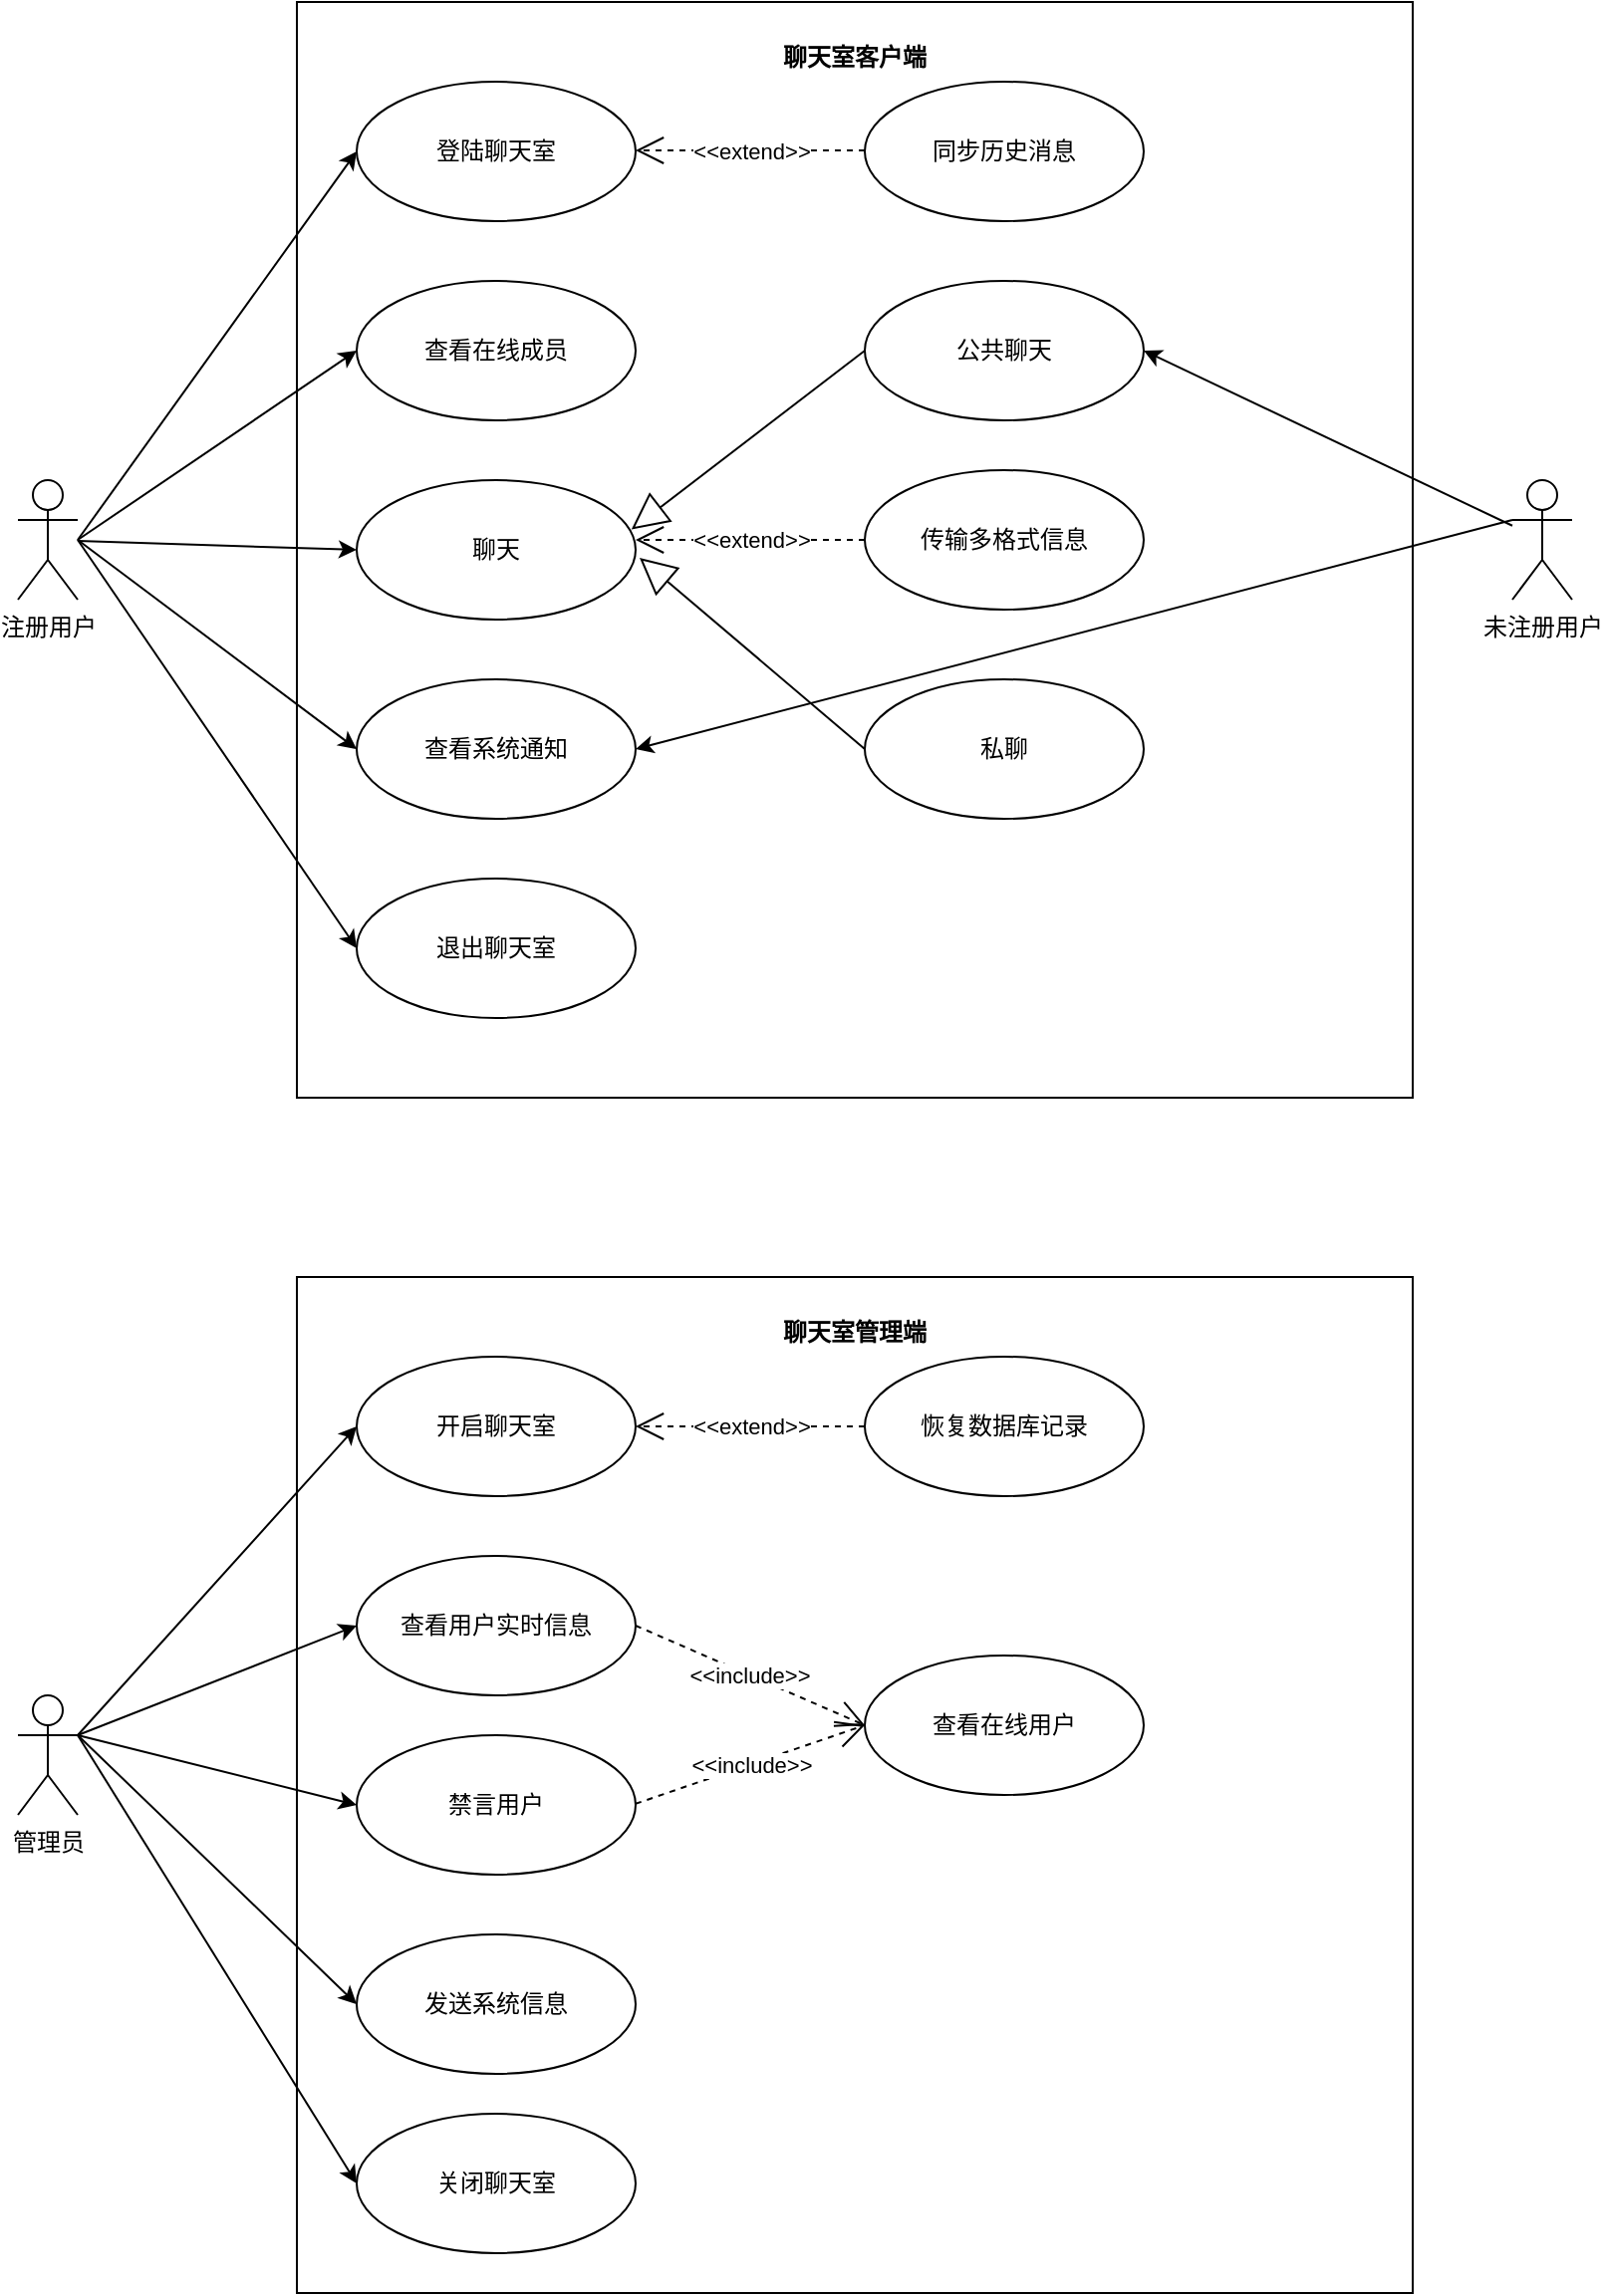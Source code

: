 <mxfile version="13.1.3">
    <diagram id="6hGFLwfOUW9BJ-s0fimq" name="Page-1">
        <mxGraphModel dx="769" dy="452" grid="1" gridSize="10" guides="1" tooltips="1" connect="1" arrows="1" fold="1" page="1" pageScale="1" pageWidth="1920" pageHeight="1200" math="0" shadow="0">
            <root>
                <mxCell id="0"/>
                <mxCell id="1" parent="0"/>
                <mxCell id="2" value="&lt;font color=&quot;#000000&quot;&gt;注册用户&lt;/font&gt;" style="shape=umlActor;verticalLabelPosition=bottom;labelBackgroundColor=#ffffff;verticalAlign=top;html=1;" parent="1" vertex="1">
                    <mxGeometry x="50" y="270" width="30" height="60" as="geometry"/>
                </mxCell>
                <mxCell id="5" value="" style="html=1;" parent="1" vertex="1">
                    <mxGeometry x="190" y="30" width="560" height="550" as="geometry"/>
                </mxCell>
                <mxCell id="6" value="聊天室客户端" style="text;align=center;fontStyle=1;verticalAlign=middle;spacingLeft=3;spacingRight=3;strokeColor=none;rotatable=0;points=[[0,0.5],[1,0.5]];portConstraint=eastwest;" parent="1" vertex="1">
                    <mxGeometry x="430" y="44" width="80" height="26" as="geometry"/>
                </mxCell>
                <mxCell id="7" value="登陆聊天室" style="ellipse;whiteSpace=wrap;html=1;" parent="1" vertex="1">
                    <mxGeometry x="220" y="70" width="140" height="70" as="geometry"/>
                </mxCell>
                <mxCell id="8" value="查看在线成员" style="ellipse;whiteSpace=wrap;html=1;" parent="1" vertex="1">
                    <mxGeometry x="220" y="170" width="140" height="70" as="geometry"/>
                </mxCell>
                <mxCell id="9" value="聊天" style="ellipse;whiteSpace=wrap;html=1;" parent="1" vertex="1">
                    <mxGeometry x="220" y="270" width="140" height="70" as="geometry"/>
                </mxCell>
                <mxCell id="10" value="公共聊天" style="ellipse;whiteSpace=wrap;html=1;" parent="1" vertex="1">
                    <mxGeometry x="475" y="170" width="140" height="70" as="geometry"/>
                </mxCell>
                <mxCell id="11" value="私聊" style="ellipse;whiteSpace=wrap;html=1;" parent="1" vertex="1">
                    <mxGeometry x="475" y="370" width="140" height="70" as="geometry"/>
                </mxCell>
                <mxCell id="12" value="查看系统通知" style="ellipse;whiteSpace=wrap;html=1;" parent="1" vertex="1">
                    <mxGeometry x="220" y="370" width="140" height="70" as="geometry"/>
                </mxCell>
                <mxCell id="13" value="退出聊天室" style="ellipse;whiteSpace=wrap;html=1;" parent="1" vertex="1">
                    <mxGeometry x="220" y="470" width="140" height="70" as="geometry"/>
                </mxCell>
                <mxCell id="19" value="" style="endArrow=classic;html=1;entryX=0;entryY=0.5;entryDx=0;entryDy=0;" parent="1" source="2" target="9" edge="1">
                    <mxGeometry width="50" height="50" relative="1" as="geometry">
                        <mxPoint x="410" y="330" as="sourcePoint"/>
                        <mxPoint x="460" y="280" as="targetPoint"/>
                    </mxGeometry>
                </mxCell>
                <mxCell id="20" value="" style="endArrow=classic;html=1;entryX=0;entryY=0.5;entryDx=0;entryDy=0;" parent="1" target="8" edge="1">
                    <mxGeometry width="50" height="50" relative="1" as="geometry">
                        <mxPoint x="80" y="300" as="sourcePoint"/>
                        <mxPoint x="390" y="270" as="targetPoint"/>
                    </mxGeometry>
                </mxCell>
                <mxCell id="21" value="" style="endArrow=classic;html=1;entryX=0;entryY=0.5;entryDx=0;entryDy=0;" parent="1" target="12" edge="1">
                    <mxGeometry width="50" height="50" relative="1" as="geometry">
                        <mxPoint x="80" y="300" as="sourcePoint"/>
                        <mxPoint x="390" y="270" as="targetPoint"/>
                    </mxGeometry>
                </mxCell>
                <mxCell id="22" value="" style="endArrow=classic;html=1;entryX=0;entryY=0.5;entryDx=0;entryDy=0;" parent="1" target="13" edge="1">
                    <mxGeometry width="50" height="50" relative="1" as="geometry">
                        <mxPoint x="80" y="300" as="sourcePoint"/>
                        <mxPoint x="590" y="230" as="targetPoint"/>
                    </mxGeometry>
                </mxCell>
                <mxCell id="23" value="" style="endArrow=classic;html=1;entryX=0;entryY=0.5;entryDx=0;entryDy=0;" parent="1" target="7" edge="1">
                    <mxGeometry width="50" height="50" relative="1" as="geometry">
                        <mxPoint x="80" y="300" as="sourcePoint"/>
                        <mxPoint x="590" y="230" as="targetPoint"/>
                    </mxGeometry>
                </mxCell>
                <mxCell id="27" value="" style="endArrow=block;endSize=16;endFill=0;html=1;exitX=0;exitY=0.5;exitDx=0;exitDy=0;entryX=0.985;entryY=0.354;entryDx=0;entryDy=0;entryPerimeter=0;" parent="1" source="10" target="9" edge="1">
                    <mxGeometry width="160" relative="1" as="geometry">
                        <mxPoint x="490" y="330" as="sourcePoint"/>
                        <mxPoint x="650" y="330" as="targetPoint"/>
                    </mxGeometry>
                </mxCell>
                <mxCell id="28" value="" style="endArrow=block;endSize=16;endFill=0;html=1;exitX=0;exitY=0.5;exitDx=0;exitDy=0;" parent="1" source="11" edge="1">
                    <mxGeometry width="160" relative="1" as="geometry">
                        <mxPoint x="420" y="380" as="sourcePoint"/>
                        <mxPoint x="362" y="309" as="targetPoint"/>
                    </mxGeometry>
                </mxCell>
                <mxCell id="29" value="传输多格式信息" style="ellipse;whiteSpace=wrap;html=1;" parent="1" vertex="1">
                    <mxGeometry x="475" y="265" width="140" height="70" as="geometry"/>
                </mxCell>
                <mxCell id="30" value="&amp;lt;&amp;lt;extend&amp;gt;&amp;gt;" style="endArrow=open;endSize=12;dashed=1;html=1;exitX=0;exitY=0.5;exitDx=0;exitDy=0;" parent="1" source="29" edge="1">
                    <mxGeometry width="160" relative="1" as="geometry">
                        <mxPoint x="470" y="300" as="sourcePoint"/>
                        <mxPoint x="360" y="300" as="targetPoint"/>
                    </mxGeometry>
                </mxCell>
                <mxCell id="31" value="&lt;font color=&quot;#000000&quot;&gt;未注册用户&lt;/font&gt;" style="shape=umlActor;verticalLabelPosition=bottom;labelBackgroundColor=#ffffff;verticalAlign=top;html=1;" parent="1" vertex="1">
                    <mxGeometry x="800" y="270" width="30" height="60" as="geometry"/>
                </mxCell>
                <mxCell id="34" value="" style="endArrow=classic;html=1;entryX=1;entryY=0.5;entryDx=0;entryDy=0;" parent="1" source="31" target="10" edge="1">
                    <mxGeometry width="50" height="50" relative="1" as="geometry">
                        <mxPoint x="430" y="350" as="sourcePoint"/>
                        <mxPoint x="480" y="300" as="targetPoint"/>
                    </mxGeometry>
                </mxCell>
                <mxCell id="35" value="" style="endArrow=classic;html=1;entryX=1;entryY=0.5;entryDx=0;entryDy=0;" parent="1" target="12" edge="1">
                    <mxGeometry width="50" height="50" relative="1" as="geometry">
                        <mxPoint x="800" y="290" as="sourcePoint"/>
                        <mxPoint x="830" y="410" as="targetPoint"/>
                    </mxGeometry>
                </mxCell>
                <mxCell id="36" value="&lt;font color=&quot;#000000&quot;&gt;管理员&lt;/font&gt;" style="shape=umlActor;verticalLabelPosition=bottom;labelBackgroundColor=#ffffff;verticalAlign=top;html=1;outlineConnect=0;" parent="1" vertex="1">
                    <mxGeometry x="50" y="880" width="30" height="60" as="geometry"/>
                </mxCell>
                <mxCell id="39" value="" style="rounded=0;whiteSpace=wrap;html=1;" parent="1" vertex="1">
                    <mxGeometry x="190" y="670" width="560" height="510" as="geometry"/>
                </mxCell>
                <mxCell id="40" value="开启聊天室" style="ellipse;whiteSpace=wrap;html=1;" parent="1" vertex="1">
                    <mxGeometry x="220" y="710" width="140" height="70" as="geometry"/>
                </mxCell>
                <mxCell id="41" value="查看在线用户" style="ellipse;whiteSpace=wrap;html=1;" parent="1" vertex="1">
                    <mxGeometry x="475" y="860" width="140" height="70" as="geometry"/>
                </mxCell>
                <mxCell id="42" value="查看用户实时信息" style="ellipse;whiteSpace=wrap;html=1;" parent="1" vertex="1">
                    <mxGeometry x="220" y="810" width="140" height="70" as="geometry"/>
                </mxCell>
                <mxCell id="43" value="发送系统信息" style="ellipse;whiteSpace=wrap;html=1;" parent="1" vertex="1">
                    <mxGeometry x="220" y="1000" width="140" height="70" as="geometry"/>
                </mxCell>
                <mxCell id="44" value="恢复数据库记录" style="ellipse;whiteSpace=wrap;html=1;" parent="1" vertex="1">
                    <mxGeometry x="475" y="710" width="140" height="70" as="geometry"/>
                </mxCell>
                <mxCell id="45" value="同步历史消息" style="ellipse;whiteSpace=wrap;html=1;" parent="1" vertex="1">
                    <mxGeometry x="475" y="70" width="140" height="70" as="geometry"/>
                </mxCell>
                <mxCell id="46" value="关闭聊天室" style="ellipse;whiteSpace=wrap;html=1;" parent="1" vertex="1">
                    <mxGeometry x="220" y="1090" width="140" height="70" as="geometry"/>
                </mxCell>
                <mxCell id="47" value="禁言用户" style="ellipse;whiteSpace=wrap;html=1;" parent="1" vertex="1">
                    <mxGeometry x="220" y="900" width="140" height="70" as="geometry"/>
                </mxCell>
                <mxCell id="48" value="聊天室管理端" style="text;align=center;fontStyle=1;verticalAlign=middle;spacingLeft=3;spacingRight=3;strokeColor=none;rotatable=0;points=[[0,0.5],[1,0.5]];portConstraint=eastwest;" parent="1" vertex="1">
                    <mxGeometry x="430" y="684" width="80" height="26" as="geometry"/>
                </mxCell>
                <mxCell id="49" value="&amp;lt;&amp;lt;extend&amp;gt;&amp;gt;" style="endArrow=open;endSize=12;dashed=1;html=1;exitX=0;exitY=0.5;exitDx=0;exitDy=0;entryX=1;entryY=0.5;entryDx=0;entryDy=0;" parent="1" source="44" target="40" edge="1">
                    <mxGeometry width="160" relative="1" as="geometry">
                        <mxPoint x="420" y="780" as="sourcePoint"/>
                        <mxPoint x="580" y="780" as="targetPoint"/>
                    </mxGeometry>
                </mxCell>
                <mxCell id="50" value="&amp;lt;&amp;lt;include&amp;gt;&amp;gt;" style="endArrow=open;endSize=12;dashed=1;html=1;entryX=0;entryY=0.5;entryDx=0;entryDy=0;exitX=1;exitY=0.5;exitDx=0;exitDy=0;" parent="1" source="42" target="41" edge="1">
                    <mxGeometry width="160" relative="1" as="geometry">
                        <mxPoint x="360" y="845" as="sourcePoint"/>
                        <mxPoint x="520" y="845" as="targetPoint"/>
                    </mxGeometry>
                </mxCell>
                <mxCell id="51" value="&amp;lt;&amp;lt;include&amp;gt;&amp;gt;" style="endArrow=open;endSize=12;dashed=1;html=1;entryX=0;entryY=0.5;entryDx=0;entryDy=0;" parent="1" target="41" edge="1">
                    <mxGeometry width="160" relative="1" as="geometry">
                        <mxPoint x="360" y="934.41" as="sourcePoint"/>
                        <mxPoint x="520" y="934.41" as="targetPoint"/>
                    </mxGeometry>
                </mxCell>
                <mxCell id="52" value="" style="endArrow=classic;html=1;exitX=1;exitY=0.333;exitDx=0;exitDy=0;exitPerimeter=0;entryX=0;entryY=0.5;entryDx=0;entryDy=0;" parent="1" source="36" target="47" edge="1">
                    <mxGeometry width="50" height="50" relative="1" as="geometry">
                        <mxPoint x="410" y="930" as="sourcePoint"/>
                        <mxPoint x="460" y="880" as="targetPoint"/>
                    </mxGeometry>
                </mxCell>
                <mxCell id="53" value="" style="endArrow=classic;html=1;entryX=0;entryY=0.5;entryDx=0;entryDy=0;" parent="1" target="40" edge="1">
                    <mxGeometry width="50" height="50" relative="1" as="geometry">
                        <mxPoint x="80" y="900" as="sourcePoint"/>
                        <mxPoint x="170" y="800" as="targetPoint"/>
                    </mxGeometry>
                </mxCell>
                <mxCell id="54" value="" style="endArrow=classic;html=1;entryX=0;entryY=0.5;entryDx=0;entryDy=0;" parent="1" target="42" edge="1">
                    <mxGeometry width="50" height="50" relative="1" as="geometry">
                        <mxPoint x="80" y="900" as="sourcePoint"/>
                        <mxPoint x="190" y="860" as="targetPoint"/>
                    </mxGeometry>
                </mxCell>
                <mxCell id="55" value="" style="endArrow=classic;html=1;entryX=0;entryY=0.5;entryDx=0;entryDy=0;" parent="1" target="43" edge="1">
                    <mxGeometry width="50" height="50" relative="1" as="geometry">
                        <mxPoint x="80" y="900" as="sourcePoint"/>
                        <mxPoint x="180" y="990" as="targetPoint"/>
                    </mxGeometry>
                </mxCell>
                <mxCell id="56" value="" style="endArrow=classic;html=1;entryX=0;entryY=0.5;entryDx=0;entryDy=0;" parent="1" target="46" edge="1">
                    <mxGeometry width="50" height="50" relative="1" as="geometry">
                        <mxPoint x="80" y="900" as="sourcePoint"/>
                        <mxPoint x="160" y="1060" as="targetPoint"/>
                    </mxGeometry>
                </mxCell>
                <mxCell id="57" value="&amp;lt;&amp;lt;extend&amp;gt;&amp;gt;" style="endArrow=open;endSize=12;dashed=1;html=1;exitX=0;exitY=0.5;exitDx=0;exitDy=0;" edge="1" parent="1">
                    <mxGeometry width="160" relative="1" as="geometry">
                        <mxPoint x="475" y="104.5" as="sourcePoint"/>
                        <mxPoint x="360" y="104.5" as="targetPoint"/>
                    </mxGeometry>
                </mxCell>
            </root>
        </mxGraphModel>
    </diagram>
</mxfile>